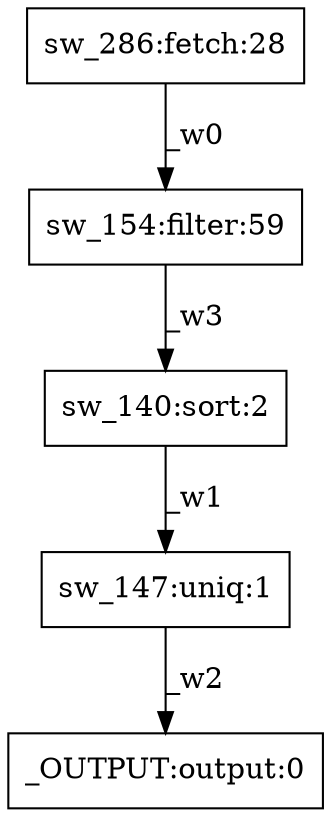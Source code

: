 digraph test1 { node [shape=box] "_OUTPUT" [label="_OUTPUT:output:0"];"sw_154" [label="sw_154:filter:59"];"sw_286" [label="sw_286:fetch:28"];"sw_140" [label="sw_140:sort:2"];"sw_147" [label="sw_147:uniq:1"];"sw_286" -> "sw_154" [label="_w0"];"sw_140" -> "sw_147" [label="_w1"];"sw_147" -> "_OUTPUT" [label="_w2"];"sw_154" -> "sw_140" [label="_w3"];}